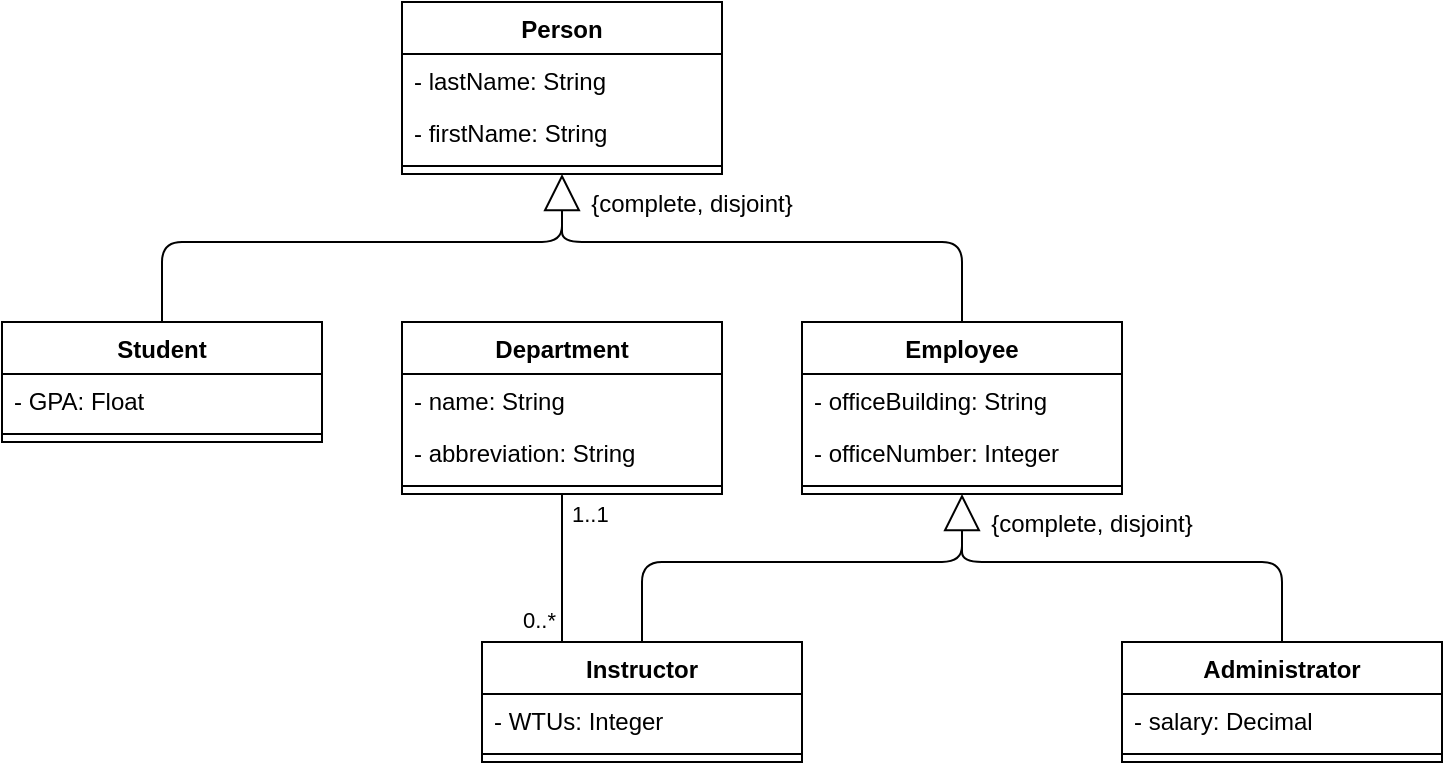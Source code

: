 <mxfile version="24.7.17">
  <diagram name="Page-1" id="obc-8jPq_BTaCGXJC7yu">
    <mxGraphModel dx="1116" dy="863" grid="1" gridSize="10" guides="1" tooltips="1" connect="1" arrows="1" fold="1" page="1" pageScale="1" pageWidth="850" pageHeight="1100" math="0" shadow="0">
      <root>
        <mxCell id="0" />
        <mxCell id="1" parent="0" />
        <mxCell id="vcRtV-ido3BGr2EXC8Rl-1" value="Person" style="swimlane;fontStyle=1;align=center;verticalAlign=top;childLayout=stackLayout;horizontal=1;startSize=26;horizontalStack=0;resizeParent=1;resizeParentMax=0;resizeLast=0;collapsible=1;marginBottom=0;whiteSpace=wrap;html=1;" parent="1" vertex="1">
          <mxGeometry x="280" y="40" width="160" height="86" as="geometry" />
        </mxCell>
        <mxCell id="vcRtV-ido3BGr2EXC8Rl-2" value="- lastName: String" style="text;strokeColor=none;fillColor=none;align=left;verticalAlign=top;spacingLeft=4;spacingRight=4;overflow=hidden;rotatable=0;points=[[0,0.5],[1,0.5]];portConstraint=eastwest;whiteSpace=wrap;html=1;" parent="vcRtV-ido3BGr2EXC8Rl-1" vertex="1">
          <mxGeometry y="26" width="160" height="26" as="geometry" />
        </mxCell>
        <mxCell id="vcRtV-ido3BGr2EXC8Rl-4" value="- firstName: String" style="text;strokeColor=none;fillColor=none;align=left;verticalAlign=top;spacingLeft=4;spacingRight=4;overflow=hidden;rotatable=0;points=[[0,0.5],[1,0.5]];portConstraint=eastwest;whiteSpace=wrap;html=1;" parent="vcRtV-ido3BGr2EXC8Rl-1" vertex="1">
          <mxGeometry y="52" width="160" height="26" as="geometry" />
        </mxCell>
        <mxCell id="vcRtV-ido3BGr2EXC8Rl-3" value="" style="line;strokeWidth=1;fillColor=none;align=left;verticalAlign=middle;spacingTop=-1;spacingLeft=3;spacingRight=3;rotatable=0;labelPosition=right;points=[];portConstraint=eastwest;strokeColor=inherit;" parent="vcRtV-ido3BGr2EXC8Rl-1" vertex="1">
          <mxGeometry y="78" width="160" height="8" as="geometry" />
        </mxCell>
        <mxCell id="vcRtV-ido3BGr2EXC8Rl-5" value="Student" style="swimlane;fontStyle=1;align=center;verticalAlign=top;childLayout=stackLayout;horizontal=1;startSize=26;horizontalStack=0;resizeParent=1;resizeParentMax=0;resizeLast=0;collapsible=1;marginBottom=0;whiteSpace=wrap;html=1;" parent="1" vertex="1">
          <mxGeometry x="80" y="200" width="160" height="60" as="geometry" />
        </mxCell>
        <mxCell id="vcRtV-ido3BGr2EXC8Rl-6" value="- GPA: Float" style="text;strokeColor=none;fillColor=none;align=left;verticalAlign=top;spacingLeft=4;spacingRight=4;overflow=hidden;rotatable=0;points=[[0,0.5],[1,0.5]];portConstraint=eastwest;whiteSpace=wrap;html=1;" parent="vcRtV-ido3BGr2EXC8Rl-5" vertex="1">
          <mxGeometry y="26" width="160" height="26" as="geometry" />
        </mxCell>
        <mxCell id="vcRtV-ido3BGr2EXC8Rl-7" value="" style="line;strokeWidth=1;fillColor=none;align=left;verticalAlign=middle;spacingTop=-1;spacingLeft=3;spacingRight=3;rotatable=0;labelPosition=right;points=[];portConstraint=eastwest;strokeColor=inherit;" parent="vcRtV-ido3BGr2EXC8Rl-5" vertex="1">
          <mxGeometry y="52" width="160" height="8" as="geometry" />
        </mxCell>
        <mxCell id="vcRtV-ido3BGr2EXC8Rl-9" value="" style="endArrow=block;endSize=16;endFill=0;html=1;rounded=1;exitX=0.5;exitY=0;exitDx=0;exitDy=0;curved=0;entryX=0.5;entryY=1;entryDx=0;entryDy=0;" parent="1" source="vcRtV-ido3BGr2EXC8Rl-5" target="vcRtV-ido3BGr2EXC8Rl-1" edge="1">
          <mxGeometry width="160" relative="1" as="geometry">
            <mxPoint x="155" y="200" as="sourcePoint" />
            <mxPoint x="355" y="140" as="targetPoint" />
            <Array as="points">
              <mxPoint x="160" y="160" />
              <mxPoint x="360" y="160" />
            </Array>
          </mxGeometry>
        </mxCell>
        <mxCell id="vcRtV-ido3BGr2EXC8Rl-10" value="Employee" style="swimlane;fontStyle=1;align=center;verticalAlign=top;childLayout=stackLayout;horizontal=1;startSize=26;horizontalStack=0;resizeParent=1;resizeParentMax=0;resizeLast=0;collapsible=1;marginBottom=0;whiteSpace=wrap;html=1;" parent="1" vertex="1">
          <mxGeometry x="480" y="200" width="160" height="86" as="geometry" />
        </mxCell>
        <mxCell id="vcRtV-ido3BGr2EXC8Rl-11" value="- officeBuilding: String" style="text;strokeColor=none;fillColor=none;align=left;verticalAlign=top;spacingLeft=4;spacingRight=4;overflow=hidden;rotatable=0;points=[[0,0.5],[1,0.5]];portConstraint=eastwest;whiteSpace=wrap;html=1;" parent="vcRtV-ido3BGr2EXC8Rl-10" vertex="1">
          <mxGeometry y="26" width="160" height="26" as="geometry" />
        </mxCell>
        <mxCell id="vcRtV-ido3BGr2EXC8Rl-16" value="- officeNumber: Integer" style="text;strokeColor=none;fillColor=none;align=left;verticalAlign=top;spacingLeft=4;spacingRight=4;overflow=hidden;rotatable=0;points=[[0,0.5],[1,0.5]];portConstraint=eastwest;whiteSpace=wrap;html=1;" parent="vcRtV-ido3BGr2EXC8Rl-10" vertex="1">
          <mxGeometry y="52" width="160" height="26" as="geometry" />
        </mxCell>
        <mxCell id="vcRtV-ido3BGr2EXC8Rl-12" value="" style="line;strokeWidth=1;fillColor=none;align=left;verticalAlign=middle;spacingTop=-1;spacingLeft=3;spacingRight=3;rotatable=0;labelPosition=right;points=[];portConstraint=eastwest;strokeColor=inherit;" parent="vcRtV-ido3BGr2EXC8Rl-10" vertex="1">
          <mxGeometry y="78" width="160" height="8" as="geometry" />
        </mxCell>
        <mxCell id="vcRtV-ido3BGr2EXC8Rl-15" value="" style="endArrow=none;html=1;rounded=1;exitX=0.5;exitY=0;exitDx=0;exitDy=0;curved=0;" parent="1" source="vcRtV-ido3BGr2EXC8Rl-10" edge="1">
          <mxGeometry width="50" height="50" relative="1" as="geometry">
            <mxPoint x="400" y="470" as="sourcePoint" />
            <mxPoint x="360" y="150" as="targetPoint" />
            <Array as="points">
              <mxPoint x="560" y="160" />
              <mxPoint x="360" y="160" />
            </Array>
          </mxGeometry>
        </mxCell>
        <mxCell id="vcRtV-ido3BGr2EXC8Rl-17" value="Instructor" style="swimlane;fontStyle=1;align=center;verticalAlign=top;childLayout=stackLayout;horizontal=1;startSize=26;horizontalStack=0;resizeParent=1;resizeParentMax=0;resizeLast=0;collapsible=1;marginBottom=0;whiteSpace=wrap;html=1;" parent="1" vertex="1">
          <mxGeometry x="320" y="360" width="160" height="60" as="geometry" />
        </mxCell>
        <mxCell id="vcRtV-ido3BGr2EXC8Rl-18" value="- WTUs: Integer" style="text;strokeColor=none;fillColor=none;align=left;verticalAlign=top;spacingLeft=4;spacingRight=4;overflow=hidden;rotatable=0;points=[[0,0.5],[1,0.5]];portConstraint=eastwest;whiteSpace=wrap;html=1;" parent="vcRtV-ido3BGr2EXC8Rl-17" vertex="1">
          <mxGeometry y="26" width="160" height="26" as="geometry" />
        </mxCell>
        <mxCell id="vcRtV-ido3BGr2EXC8Rl-19" value="" style="line;strokeWidth=1;fillColor=none;align=left;verticalAlign=middle;spacingTop=-1;spacingLeft=3;spacingRight=3;rotatable=0;labelPosition=right;points=[];portConstraint=eastwest;strokeColor=inherit;" parent="vcRtV-ido3BGr2EXC8Rl-17" vertex="1">
          <mxGeometry y="52" width="160" height="8" as="geometry" />
        </mxCell>
        <mxCell id="vcRtV-ido3BGr2EXC8Rl-21" value="" style="endArrow=block;endSize=16;endFill=0;html=1;rounded=1;entryX=0.5;entryY=1;entryDx=0;entryDy=0;exitX=0.5;exitY=0;exitDx=0;exitDy=0;curved=0;" parent="1" source="vcRtV-ido3BGr2EXC8Rl-17" target="vcRtV-ido3BGr2EXC8Rl-10" edge="1">
          <mxGeometry width="160" relative="1" as="geometry">
            <mxPoint x="340" y="510" as="sourcePoint" />
            <mxPoint x="500" y="510" as="targetPoint" />
            <Array as="points">
              <mxPoint x="400" y="320" />
              <mxPoint x="560" y="320" />
            </Array>
          </mxGeometry>
        </mxCell>
        <mxCell id="vcRtV-ido3BGr2EXC8Rl-22" value="Administrator" style="swimlane;fontStyle=1;align=center;verticalAlign=top;childLayout=stackLayout;horizontal=1;startSize=26;horizontalStack=0;resizeParent=1;resizeParentMax=0;resizeLast=0;collapsible=1;marginBottom=0;whiteSpace=wrap;html=1;" parent="1" vertex="1">
          <mxGeometry x="640" y="360" width="160" height="60" as="geometry" />
        </mxCell>
        <mxCell id="vcRtV-ido3BGr2EXC8Rl-23" value="- salary: Decimal" style="text;strokeColor=none;fillColor=none;align=left;verticalAlign=top;spacingLeft=4;spacingRight=4;overflow=hidden;rotatable=0;points=[[0,0.5],[1,0.5]];portConstraint=eastwest;whiteSpace=wrap;html=1;" parent="vcRtV-ido3BGr2EXC8Rl-22" vertex="1">
          <mxGeometry y="26" width="160" height="26" as="geometry" />
        </mxCell>
        <mxCell id="vcRtV-ido3BGr2EXC8Rl-24" value="" style="line;strokeWidth=1;fillColor=none;align=left;verticalAlign=middle;spacingTop=-1;spacingLeft=3;spacingRight=3;rotatable=0;labelPosition=right;points=[];portConstraint=eastwest;strokeColor=inherit;" parent="vcRtV-ido3BGr2EXC8Rl-22" vertex="1">
          <mxGeometry y="52" width="160" height="8" as="geometry" />
        </mxCell>
        <mxCell id="vcRtV-ido3BGr2EXC8Rl-26" value="" style="endArrow=none;html=1;rounded=1;exitX=0.5;exitY=0;exitDx=0;exitDy=0;curved=0;" parent="1" source="vcRtV-ido3BGr2EXC8Rl-22" edge="1">
          <mxGeometry width="50" height="50" relative="1" as="geometry">
            <mxPoint x="510" y="380" as="sourcePoint" />
            <mxPoint x="560" y="310" as="targetPoint" />
            <Array as="points">
              <mxPoint x="720" y="320" />
              <mxPoint x="560" y="320" />
            </Array>
          </mxGeometry>
        </mxCell>
        <mxCell id="vcRtV-ido3BGr2EXC8Rl-27" value="Department" style="swimlane;fontStyle=1;align=center;verticalAlign=top;childLayout=stackLayout;horizontal=1;startSize=26;horizontalStack=0;resizeParent=1;resizeParentMax=0;resizeLast=0;collapsible=1;marginBottom=0;whiteSpace=wrap;html=1;" parent="1" vertex="1">
          <mxGeometry x="280" y="200" width="160" height="86" as="geometry" />
        </mxCell>
        <mxCell id="vcRtV-ido3BGr2EXC8Rl-28" value="- name: String" style="text;strokeColor=none;fillColor=none;align=left;verticalAlign=top;spacingLeft=4;spacingRight=4;overflow=hidden;rotatable=0;points=[[0,0.5],[1,0.5]];portConstraint=eastwest;whiteSpace=wrap;html=1;" parent="vcRtV-ido3BGr2EXC8Rl-27" vertex="1">
          <mxGeometry y="26" width="160" height="26" as="geometry" />
        </mxCell>
        <mxCell id="vcRtV-ido3BGr2EXC8Rl-30" value="- abbreviation: String" style="text;strokeColor=none;fillColor=none;align=left;verticalAlign=top;spacingLeft=4;spacingRight=4;overflow=hidden;rotatable=0;points=[[0,0.5],[1,0.5]];portConstraint=eastwest;whiteSpace=wrap;html=1;" parent="vcRtV-ido3BGr2EXC8Rl-27" vertex="1">
          <mxGeometry y="52" width="160" height="26" as="geometry" />
        </mxCell>
        <mxCell id="vcRtV-ido3BGr2EXC8Rl-29" value="" style="line;strokeWidth=1;fillColor=none;align=left;verticalAlign=middle;spacingTop=-1;spacingLeft=3;spacingRight=3;rotatable=0;labelPosition=right;points=[];portConstraint=eastwest;strokeColor=inherit;" parent="vcRtV-ido3BGr2EXC8Rl-27" vertex="1">
          <mxGeometry y="78" width="160" height="8" as="geometry" />
        </mxCell>
        <mxCell id="vcRtV-ido3BGr2EXC8Rl-31" value="" style="endArrow=none;html=1;edgeStyle=orthogonalEdgeStyle;rounded=0;exitX=0.5;exitY=1;exitDx=0;exitDy=0;entryX=0.25;entryY=0;entryDx=0;entryDy=0;" parent="1" source="vcRtV-ido3BGr2EXC8Rl-27" target="vcRtV-ido3BGr2EXC8Rl-17" edge="1">
          <mxGeometry relative="1" as="geometry">
            <mxPoint x="210" y="470" as="sourcePoint" />
            <mxPoint x="360" y="340" as="targetPoint" />
          </mxGeometry>
        </mxCell>
        <mxCell id="vcRtV-ido3BGr2EXC8Rl-32" value="1..1" style="edgeLabel;resizable=0;html=1;align=left;verticalAlign=bottom;" parent="vcRtV-ido3BGr2EXC8Rl-31" connectable="0" vertex="1">
          <mxGeometry x="-1" relative="1" as="geometry">
            <mxPoint x="3" y="18" as="offset" />
          </mxGeometry>
        </mxCell>
        <mxCell id="vcRtV-ido3BGr2EXC8Rl-33" value="0..*" style="edgeLabel;resizable=0;html=1;align=right;verticalAlign=bottom;" parent="vcRtV-ido3BGr2EXC8Rl-31" connectable="0" vertex="1">
          <mxGeometry x="1" relative="1" as="geometry">
            <mxPoint x="-3" y="-3" as="offset" />
          </mxGeometry>
        </mxCell>
        <mxCell id="dL4_cvPWuVkI8qFs1oRL-1" value="{complete, disjoint}" style="text;html=1;align=center;verticalAlign=middle;whiteSpace=wrap;rounded=0;" vertex="1" parent="1">
          <mxGeometry x="370" y="126" width="110" height="30" as="geometry" />
        </mxCell>
        <mxCell id="dL4_cvPWuVkI8qFs1oRL-2" value="{complete, disjoint}" style="text;html=1;align=center;verticalAlign=middle;whiteSpace=wrap;rounded=0;" vertex="1" parent="1">
          <mxGeometry x="570" y="286" width="110" height="30" as="geometry" />
        </mxCell>
      </root>
    </mxGraphModel>
  </diagram>
</mxfile>
